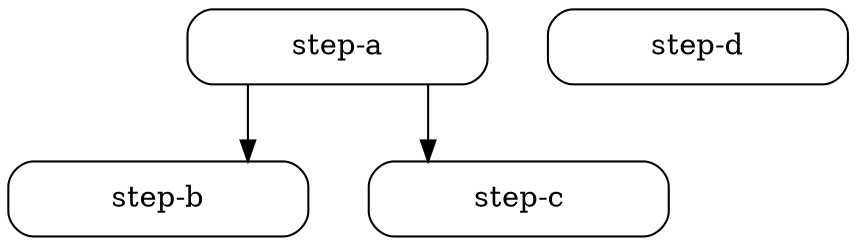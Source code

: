 digraph G {
	nodesep=0.4;
	splines=ortho;
	"step-a"->"step-b";
	"step-a"->"step-c";
	subgraph rank0 {
	rank=same;
	"step-a" [ shape=Mrecord, width=2 ];
	"step-d" [ shape=Mrecord, width=2 ];

}
;
	"step-b" [ shape=Mrecord, width=2 ];
	"step-c" [ shape=Mrecord, width=2 ];

}
